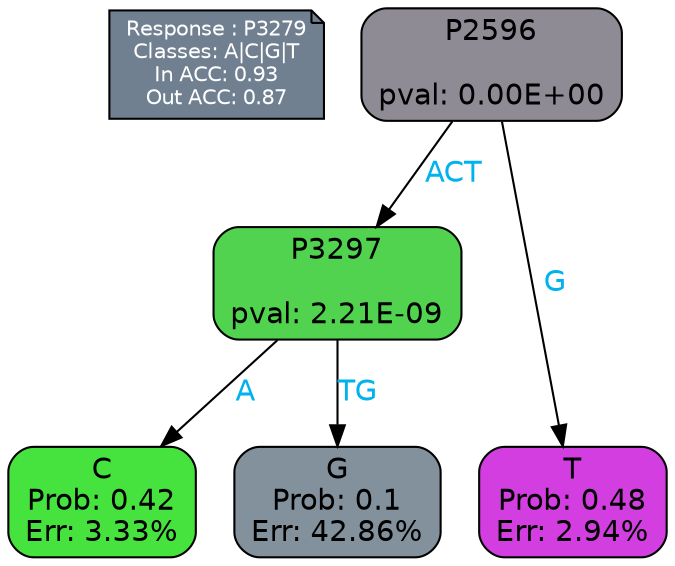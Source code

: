 digraph Tree {
node [shape=box, style="filled, rounded", color="black", fontname=helvetica] ;
graph [ranksep=equally, splines=polylines, bgcolor=transparent, dpi=600] ;
edge [fontname=helvetica] ;
LEGEND [label="Response : P3279
Classes: A|C|G|T
In ACC: 0.93
Out ACC: 0.87
",shape=note,align=left,style=filled,fillcolor="slategray",fontcolor="white",fontsize=10];1 [label="P2596

pval: 0.00E+00", fillcolor="#8f8b95"] ;
2 [label="P3297

pval: 2.21E-09", fillcolor="#51d350"] ;
3 [label="C
Prob: 0.42
Err: 3.33%", fillcolor="#46e23e"] ;
4 [label="G
Prob: 0.1
Err: 42.86%", fillcolor="#82919b"] ;
5 [label="T
Prob: 0.48
Err: 2.94%", fillcolor="#d23edf"] ;
1 -> 2 [label="ACT",fontcolor=deepskyblue2] ;
1 -> 5 [label="G",fontcolor=deepskyblue2] ;
2 -> 3 [label="A",fontcolor=deepskyblue2] ;
2 -> 4 [label="TG",fontcolor=deepskyblue2] ;
{rank = same; 3;4;5;}{rank = same; LEGEND;1;}}